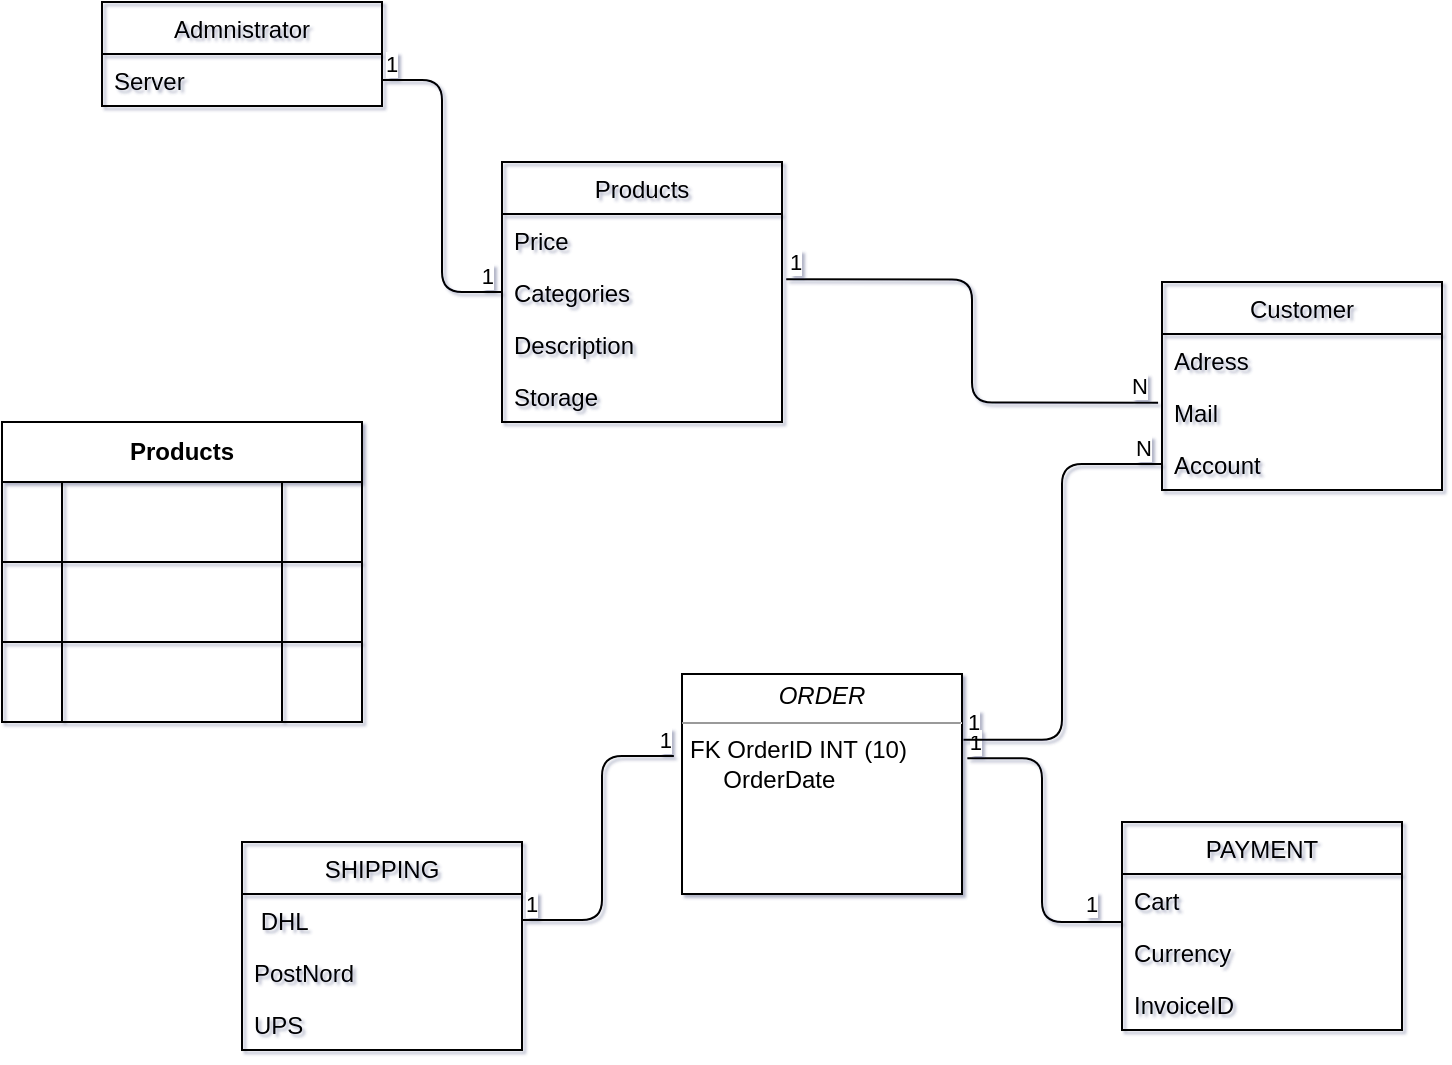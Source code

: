 <mxfile version="14.2.4" type="embed">
    <diagram name="Page-1" id="c4acf3e9-155e-7222-9cf6-157b1a14988f">
        <mxGraphModel dx="608" dy="752" grid="0" gridSize="10" guides="1" tooltips="1" connect="1" arrows="1" fold="1" page="1" pageScale="1" pageWidth="850" pageHeight="1100" background="none" math="0" shadow="1">
            <root>
                <mxCell id="0"/>
                <mxCell id="1" parent="0"/>
                <mxCell id="5d2195bd80daf111-19" value="&lt;p style=&quot;margin: 0px ; margin-top: 4px ; text-align: center&quot;&gt;&lt;i&gt;ORDER&lt;/i&gt;&lt;/p&gt;&lt;hr size=&quot;1&quot;&gt;&lt;p style=&quot;margin: 0px ; margin-left: 4px&quot;&gt;&lt;span&gt;FK OrderID INT (10)&lt;/span&gt;&lt;br&gt;&lt;/p&gt;&lt;p style=&quot;margin: 0px ; margin-left: 4px&quot;&gt;&amp;nbsp; &amp;nbsp; &amp;nbsp;OrderDate&lt;br&gt;&lt;/p&gt;" style="verticalAlign=top;align=left;overflow=fill;fontSize=12;fontFamily=Helvetica;html=1;rounded=0;shadow=0;comic=0;labelBackgroundColor=none;strokeWidth=1" parent="1" vertex="1">
                    <mxGeometry x="390" y="386" width="140" height="110" as="geometry"/>
                </mxCell>
                <mxCell id="SISOPNovTqXX5svUcYpg-7" value="SHIPPING" style="swimlane;fontStyle=0;childLayout=stackLayout;horizontal=1;startSize=26;fillColor=none;horizontalStack=0;resizeParent=1;resizeParentMax=0;resizeLast=0;collapsible=1;marginBottom=0;" parent="1" vertex="1">
                    <mxGeometry x="170" y="470" width="140" height="104" as="geometry"/>
                </mxCell>
                <mxCell id="SISOPNovTqXX5svUcYpg-8" value=" DHL" style="text;strokeColor=none;fillColor=none;align=left;verticalAlign=top;spacingLeft=4;spacingRight=4;overflow=hidden;rotatable=0;points=[[0,0.5],[1,0.5]];portConstraint=eastwest;" parent="SISOPNovTqXX5svUcYpg-7" vertex="1">
                    <mxGeometry y="26" width="140" height="26" as="geometry"/>
                </mxCell>
                <mxCell id="SISOPNovTqXX5svUcYpg-9" value="PostNord" style="text;strokeColor=none;fillColor=none;align=left;verticalAlign=top;spacingLeft=4;spacingRight=4;overflow=hidden;rotatable=0;points=[[0,0.5],[1,0.5]];portConstraint=eastwest;" parent="SISOPNovTqXX5svUcYpg-7" vertex="1">
                    <mxGeometry y="52" width="140" height="26" as="geometry"/>
                </mxCell>
                <mxCell id="SISOPNovTqXX5svUcYpg-10" value="UPS" style="text;strokeColor=none;fillColor=none;align=left;verticalAlign=top;spacingLeft=4;spacingRight=4;overflow=hidden;rotatable=0;points=[[0,0.5],[1,0.5]];portConstraint=eastwest;" parent="SISOPNovTqXX5svUcYpg-7" vertex="1">
                    <mxGeometry y="78" width="140" height="26" as="geometry"/>
                </mxCell>
                <mxCell id="SISOPNovTqXX5svUcYpg-11" value="" style="endArrow=none;html=1;edgeStyle=orthogonalEdgeStyle;exitX=1;exitY=0.5;exitDx=0;exitDy=0;entryX=-0.029;entryY=0.373;entryDx=0;entryDy=0;entryPerimeter=0;" parent="1" source="SISOPNovTqXX5svUcYpg-8" target="5d2195bd80daf111-19" edge="1">
                    <mxGeometry relative="1" as="geometry">
                        <mxPoint x="290" y="320" as="sourcePoint"/>
                        <mxPoint x="450" y="320" as="targetPoint"/>
                    </mxGeometry>
                </mxCell>
                <mxCell id="SISOPNovTqXX5svUcYpg-12" value="1" style="edgeLabel;resizable=0;html=1;align=left;verticalAlign=bottom;" parent="SISOPNovTqXX5svUcYpg-11" connectable="0" vertex="1">
                    <mxGeometry x="-1" relative="1" as="geometry"/>
                </mxCell>
                <mxCell id="SISOPNovTqXX5svUcYpg-13" value="1" style="edgeLabel;resizable=0;html=1;align=right;verticalAlign=bottom;" parent="SISOPNovTqXX5svUcYpg-11" connectable="0" vertex="1">
                    <mxGeometry x="1" relative="1" as="geometry"/>
                </mxCell>
                <mxCell id="SISOPNovTqXX5svUcYpg-14" value="PAYMENT" style="swimlane;fontStyle=0;childLayout=stackLayout;horizontal=1;startSize=26;fillColor=none;horizontalStack=0;resizeParent=1;resizeParentMax=0;resizeLast=0;collapsible=1;marginBottom=0;" parent="1" vertex="1">
                    <mxGeometry x="610" y="460" width="140" height="104" as="geometry"/>
                </mxCell>
                <mxCell id="SISOPNovTqXX5svUcYpg-15" value="Cart" style="text;strokeColor=none;fillColor=none;align=left;verticalAlign=top;spacingLeft=4;spacingRight=4;overflow=hidden;rotatable=0;points=[[0,0.5],[1,0.5]];portConstraint=eastwest;" parent="SISOPNovTqXX5svUcYpg-14" vertex="1">
                    <mxGeometry y="26" width="140" height="26" as="geometry"/>
                </mxCell>
                <mxCell id="SISOPNovTqXX5svUcYpg-16" value="Currency" style="text;strokeColor=none;fillColor=none;align=left;verticalAlign=top;spacingLeft=4;spacingRight=4;overflow=hidden;rotatable=0;points=[[0,0.5],[1,0.5]];portConstraint=eastwest;" parent="SISOPNovTqXX5svUcYpg-14" vertex="1">
                    <mxGeometry y="52" width="140" height="26" as="geometry"/>
                </mxCell>
                <mxCell id="SISOPNovTqXX5svUcYpg-17" value="InvoiceID" style="text;strokeColor=none;fillColor=none;align=left;verticalAlign=top;spacingLeft=4;spacingRight=4;overflow=hidden;rotatable=0;points=[[0,0.5],[1,0.5]];portConstraint=eastwest;" parent="SISOPNovTqXX5svUcYpg-14" vertex="1">
                    <mxGeometry y="78" width="140" height="26" as="geometry"/>
                </mxCell>
                <mxCell id="SISOPNovTqXX5svUcYpg-19" value="" style="endArrow=none;html=1;edgeStyle=orthogonalEdgeStyle;exitX=0;exitY=0.923;exitDx=0;exitDy=0;entryX=1.019;entryY=0.383;entryDx=0;entryDy=0;entryPerimeter=0;exitPerimeter=0;" parent="1" source="SISOPNovTqXX5svUcYpg-15" target="5d2195bd80daf111-19" edge="1">
                    <mxGeometry relative="1" as="geometry">
                        <mxPoint x="320" y="519" as="sourcePoint"/>
                        <mxPoint x="415.94" y="437.03" as="targetPoint"/>
                    </mxGeometry>
                </mxCell>
                <mxCell id="SISOPNovTqXX5svUcYpg-20" value="1" style="edgeLabel;resizable=0;html=1;align=left;verticalAlign=bottom;" parent="SISOPNovTqXX5svUcYpg-19" connectable="0" vertex="1">
                    <mxGeometry x="-1" relative="1" as="geometry">
                        <mxPoint x="-20" as="offset"/>
                    </mxGeometry>
                </mxCell>
                <mxCell id="SISOPNovTqXX5svUcYpg-21" value="1" style="edgeLabel;resizable=0;html=1;align=right;verticalAlign=bottom;" parent="SISOPNovTqXX5svUcYpg-19" connectable="0" vertex="1">
                    <mxGeometry x="1" relative="1" as="geometry">
                        <mxPoint x="7.49" as="offset"/>
                    </mxGeometry>
                </mxCell>
                <mxCell id="SISOPNovTqXX5svUcYpg-22" value="Customer" style="swimlane;fontStyle=0;childLayout=stackLayout;horizontal=1;startSize=26;fillColor=none;horizontalStack=0;resizeParent=1;resizeParentMax=0;resizeLast=0;collapsible=1;marginBottom=0;" parent="1" vertex="1">
                    <mxGeometry x="630" y="190" width="140" height="104" as="geometry"/>
                </mxCell>
                <mxCell id="SISOPNovTqXX5svUcYpg-23" value="Adress" style="text;strokeColor=none;fillColor=none;align=left;verticalAlign=top;spacingLeft=4;spacingRight=4;overflow=hidden;rotatable=0;points=[[0,0.5],[1,0.5]];portConstraint=eastwest;" parent="SISOPNovTqXX5svUcYpg-22" vertex="1">
                    <mxGeometry y="26" width="140" height="26" as="geometry"/>
                </mxCell>
                <mxCell id="SISOPNovTqXX5svUcYpg-24" value="Mail" style="text;strokeColor=none;fillColor=none;align=left;verticalAlign=top;spacingLeft=4;spacingRight=4;overflow=hidden;rotatable=0;points=[[0,0.5],[1,0.5]];portConstraint=eastwest;" parent="SISOPNovTqXX5svUcYpg-22" vertex="1">
                    <mxGeometry y="52" width="140" height="26" as="geometry"/>
                </mxCell>
                <mxCell id="SISOPNovTqXX5svUcYpg-25" value="Account" style="text;strokeColor=none;fillColor=none;align=left;verticalAlign=top;spacingLeft=4;spacingRight=4;overflow=hidden;rotatable=0;points=[[0,0.5],[1,0.5]];portConstraint=eastwest;" parent="SISOPNovTqXX5svUcYpg-22" vertex="1">
                    <mxGeometry y="78" width="140" height="26" as="geometry"/>
                </mxCell>
                <mxCell id="SISOPNovTqXX5svUcYpg-27" value="" style="endArrow=none;html=1;edgeStyle=orthogonalEdgeStyle;entryX=0;entryY=0.5;entryDx=0;entryDy=0;exitX=1.005;exitY=0.299;exitDx=0;exitDy=0;exitPerimeter=0;" parent="1" source="5d2195bd80daf111-19" target="SISOPNovTqXX5svUcYpg-25" edge="1">
                    <mxGeometry relative="1" as="geometry">
                        <mxPoint x="620" y="390" as="sourcePoint"/>
                        <mxPoint x="520" y="310" as="targetPoint"/>
                    </mxGeometry>
                </mxCell>
                <mxCell id="SISOPNovTqXX5svUcYpg-28" value="1" style="edgeLabel;resizable=0;html=1;align=left;verticalAlign=bottom;" parent="SISOPNovTqXX5svUcYpg-27" connectable="0" vertex="1">
                    <mxGeometry x="-1" relative="1" as="geometry"/>
                </mxCell>
                <mxCell id="SISOPNovTqXX5svUcYpg-29" value="N" style="edgeLabel;resizable=0;html=1;align=right;verticalAlign=bottom;" parent="SISOPNovTqXX5svUcYpg-27" connectable="0" vertex="1">
                    <mxGeometry x="1" relative="1" as="geometry">
                        <mxPoint x="-4" as="offset"/>
                    </mxGeometry>
                </mxCell>
                <mxCell id="SISOPNovTqXX5svUcYpg-30" value="Products" style="swimlane;fontStyle=0;childLayout=stackLayout;horizontal=1;startSize=26;fillColor=none;horizontalStack=0;resizeParent=1;resizeParentMax=0;resizeLast=0;collapsible=1;marginBottom=0;" parent="1" vertex="1">
                    <mxGeometry x="300" y="130" width="140" height="130" as="geometry"/>
                </mxCell>
                <mxCell id="SISOPNovTqXX5svUcYpg-31" value="Price" style="text;strokeColor=none;fillColor=none;align=left;verticalAlign=top;spacingLeft=4;spacingRight=4;overflow=hidden;rotatable=0;points=[[0,0.5],[1,0.5]];portConstraint=eastwest;" parent="SISOPNovTqXX5svUcYpg-30" vertex="1">
                    <mxGeometry y="26" width="140" height="26" as="geometry"/>
                </mxCell>
                <mxCell id="SISOPNovTqXX5svUcYpg-32" value="Categories" style="text;strokeColor=none;fillColor=none;align=left;verticalAlign=top;spacingLeft=4;spacingRight=4;overflow=hidden;rotatable=0;points=[[0,0.5],[1,0.5]];portConstraint=eastwest;" parent="SISOPNovTqXX5svUcYpg-30" vertex="1">
                    <mxGeometry y="52" width="140" height="26" as="geometry"/>
                </mxCell>
                <mxCell id="SISOPNovTqXX5svUcYpg-33" value="Description" style="text;strokeColor=none;fillColor=none;align=left;verticalAlign=top;spacingLeft=4;spacingRight=4;overflow=hidden;rotatable=0;points=[[0,0.5],[1,0.5]];portConstraint=eastwest;" parent="SISOPNovTqXX5svUcYpg-30" vertex="1">
                    <mxGeometry y="78" width="140" height="26" as="geometry"/>
                </mxCell>
                <mxCell id="SISOPNovTqXX5svUcYpg-34" value="Storage" style="text;strokeColor=none;fillColor=none;align=left;verticalAlign=top;spacingLeft=4;spacingRight=4;overflow=hidden;rotatable=0;points=[[0,0.5],[1,0.5]];portConstraint=eastwest;" parent="SISOPNovTqXX5svUcYpg-30" vertex="1">
                    <mxGeometry y="104" width="140" height="26" as="geometry"/>
                </mxCell>
                <mxCell id="SISOPNovTqXX5svUcYpg-35" value="" style="endArrow=none;html=1;edgeStyle=orthogonalEdgeStyle;entryX=-0.014;entryY=0.321;entryDx=0;entryDy=0;exitX=1.015;exitY=0.256;exitDx=0;exitDy=0;exitPerimeter=0;entryPerimeter=0;" parent="1" source="SISOPNovTqXX5svUcYpg-32" target="SISOPNovTqXX5svUcYpg-24" edge="1">
                    <mxGeometry relative="1" as="geometry">
                        <mxPoint x="540.7" y="428.89" as="sourcePoint"/>
                        <mxPoint x="640" y="291" as="targetPoint"/>
                    </mxGeometry>
                </mxCell>
                <mxCell id="SISOPNovTqXX5svUcYpg-36" value="1" style="edgeLabel;resizable=0;html=1;align=left;verticalAlign=bottom;" parent="SISOPNovTqXX5svUcYpg-35" connectable="0" vertex="1">
                    <mxGeometry x="-1" relative="1" as="geometry"/>
                </mxCell>
                <mxCell id="SISOPNovTqXX5svUcYpg-37" value="N" style="edgeLabel;resizable=0;html=1;align=right;verticalAlign=bottom;" parent="SISOPNovTqXX5svUcYpg-35" connectable="0" vertex="1">
                    <mxGeometry x="1" relative="1" as="geometry">
                        <mxPoint x="-4" as="offset"/>
                    </mxGeometry>
                </mxCell>
                <mxCell id="SISOPNovTqXX5svUcYpg-38" value="Admnistrator" style="swimlane;fontStyle=0;childLayout=stackLayout;horizontal=1;startSize=26;fillColor=none;horizontalStack=0;resizeParent=1;resizeParentMax=0;resizeLast=0;collapsible=1;marginBottom=0;" parent="1" vertex="1">
                    <mxGeometry x="100" y="50" width="140" height="52" as="geometry"/>
                </mxCell>
                <mxCell id="SISOPNovTqXX5svUcYpg-39" value="Server" style="text;strokeColor=none;fillColor=none;align=left;verticalAlign=top;spacingLeft=4;spacingRight=4;overflow=hidden;rotatable=0;points=[[0,0.5],[1,0.5]];portConstraint=eastwest;" parent="SISOPNovTqXX5svUcYpg-38" vertex="1">
                    <mxGeometry y="26" width="140" height="26" as="geometry"/>
                </mxCell>
                <mxCell id="SISOPNovTqXX5svUcYpg-44" value="" style="endArrow=none;html=1;edgeStyle=orthogonalEdgeStyle;exitX=1;exitY=0.5;exitDx=0;exitDy=0;" parent="1" source="SISOPNovTqXX5svUcYpg-39" target="SISOPNovTqXX5svUcYpg-32" edge="1">
                    <mxGeometry relative="1" as="geometry">
                        <mxPoint x="452.1" y="198.656" as="sourcePoint"/>
                        <mxPoint x="638.04" y="260.346" as="targetPoint"/>
                    </mxGeometry>
                </mxCell>
                <mxCell id="SISOPNovTqXX5svUcYpg-45" value="1" style="edgeLabel;resizable=0;html=1;align=left;verticalAlign=bottom;" parent="SISOPNovTqXX5svUcYpg-44" connectable="0" vertex="1">
                    <mxGeometry x="-1" relative="1" as="geometry"/>
                </mxCell>
                <mxCell id="SISOPNovTqXX5svUcYpg-46" value="1" style="edgeLabel;resizable=0;html=1;align=right;verticalAlign=bottom;" parent="SISOPNovTqXX5svUcYpg-44" connectable="0" vertex="1">
                    <mxGeometry x="1" relative="1" as="geometry">
                        <mxPoint x="-4" as="offset"/>
                    </mxGeometry>
                </mxCell>
                <mxCell id="YACHoL5docVy_mTdtGhY-1" value="Products" style="shape=table;html=1;whiteSpace=wrap;startSize=30;container=1;collapsible=0;childLayout=tableLayout;fontStyle=1;align=center;" vertex="1" parent="1">
                    <mxGeometry x="50" y="260" width="180" height="150" as="geometry"/>
                </mxCell>
                <mxCell id="YACHoL5docVy_mTdtGhY-2" value="" style="shape=partialRectangle;html=1;whiteSpace=wrap;collapsible=0;dropTarget=0;pointerEvents=0;fillColor=none;top=0;left=0;bottom=0;right=0;points=[[0,0.5],[1,0.5]];portConstraint=eastwest;" vertex="1" parent="YACHoL5docVy_mTdtGhY-1">
                    <mxGeometry y="30" width="180" height="40" as="geometry"/>
                </mxCell>
                <mxCell id="YACHoL5docVy_mTdtGhY-3" value="" style="shape=partialRectangle;html=1;whiteSpace=wrap;connectable=0;fillColor=none;top=0;left=0;bottom=0;right=0;overflow=hidden;" vertex="1" parent="YACHoL5docVy_mTdtGhY-2">
                    <mxGeometry width="30" height="40" as="geometry"/>
                </mxCell>
                <mxCell id="YACHoL5docVy_mTdtGhY-4" value="" style="shape=partialRectangle;html=1;whiteSpace=wrap;connectable=0;fillColor=none;top=0;left=0;bottom=0;right=0;overflow=hidden;" vertex="1" parent="YACHoL5docVy_mTdtGhY-2">
                    <mxGeometry x="30" width="110" height="40" as="geometry"/>
                </mxCell>
                <mxCell id="YACHoL5docVy_mTdtGhY-5" value="" style="shape=partialRectangle;html=1;whiteSpace=wrap;connectable=0;fillColor=none;top=0;left=0;bottom=0;right=0;overflow=hidden;" vertex="1" parent="YACHoL5docVy_mTdtGhY-2">
                    <mxGeometry x="140" width="40" height="40" as="geometry"/>
                </mxCell>
                <mxCell id="YACHoL5docVy_mTdtGhY-6" value="" style="shape=partialRectangle;html=1;whiteSpace=wrap;collapsible=0;dropTarget=0;pointerEvents=0;fillColor=none;top=0;left=0;bottom=0;right=0;points=[[0,0.5],[1,0.5]];portConstraint=eastwest;" vertex="1" parent="YACHoL5docVy_mTdtGhY-1">
                    <mxGeometry y="70" width="180" height="40" as="geometry"/>
                </mxCell>
                <mxCell id="YACHoL5docVy_mTdtGhY-7" value="" style="shape=partialRectangle;html=1;whiteSpace=wrap;connectable=0;fillColor=none;top=0;left=0;bottom=0;right=0;overflow=hidden;" vertex="1" parent="YACHoL5docVy_mTdtGhY-6">
                    <mxGeometry width="30" height="40" as="geometry"/>
                </mxCell>
                <mxCell id="YACHoL5docVy_mTdtGhY-8" value="" style="shape=partialRectangle;html=1;whiteSpace=wrap;connectable=0;fillColor=none;top=0;left=0;bottom=0;right=0;overflow=hidden;" vertex="1" parent="YACHoL5docVy_mTdtGhY-6">
                    <mxGeometry x="30" width="110" height="40" as="geometry"/>
                </mxCell>
                <mxCell id="YACHoL5docVy_mTdtGhY-9" value="" style="shape=partialRectangle;html=1;whiteSpace=wrap;connectable=0;fillColor=none;top=0;left=0;bottom=0;right=0;overflow=hidden;" vertex="1" parent="YACHoL5docVy_mTdtGhY-6">
                    <mxGeometry x="140" width="40" height="40" as="geometry"/>
                </mxCell>
                <mxCell id="YACHoL5docVy_mTdtGhY-10" value="" style="shape=partialRectangle;html=1;whiteSpace=wrap;collapsible=0;dropTarget=0;pointerEvents=0;fillColor=none;top=0;left=0;bottom=0;right=0;points=[[0,0.5],[1,0.5]];portConstraint=eastwest;" vertex="1" parent="YACHoL5docVy_mTdtGhY-1">
                    <mxGeometry y="110" width="180" height="40" as="geometry"/>
                </mxCell>
                <mxCell id="YACHoL5docVy_mTdtGhY-11" value="" style="shape=partialRectangle;html=1;whiteSpace=wrap;connectable=0;fillColor=none;top=0;left=0;bottom=0;right=0;overflow=hidden;" vertex="1" parent="YACHoL5docVy_mTdtGhY-10">
                    <mxGeometry width="30" height="40" as="geometry"/>
                </mxCell>
                <mxCell id="YACHoL5docVy_mTdtGhY-12" value="" style="shape=partialRectangle;html=1;whiteSpace=wrap;connectable=0;fillColor=none;top=0;left=0;bottom=0;right=0;overflow=hidden;" vertex="1" parent="YACHoL5docVy_mTdtGhY-10">
                    <mxGeometry x="30" width="110" height="40" as="geometry"/>
                </mxCell>
                <mxCell id="YACHoL5docVy_mTdtGhY-13" value="" style="shape=partialRectangle;html=1;whiteSpace=wrap;connectable=0;fillColor=none;top=0;left=0;bottom=0;right=0;overflow=hidden;" vertex="1" parent="YACHoL5docVy_mTdtGhY-10">
                    <mxGeometry x="140" width="40" height="40" as="geometry"/>
                </mxCell>
            </root>
        </mxGraphModel>
    </diagram>
</mxfile>
